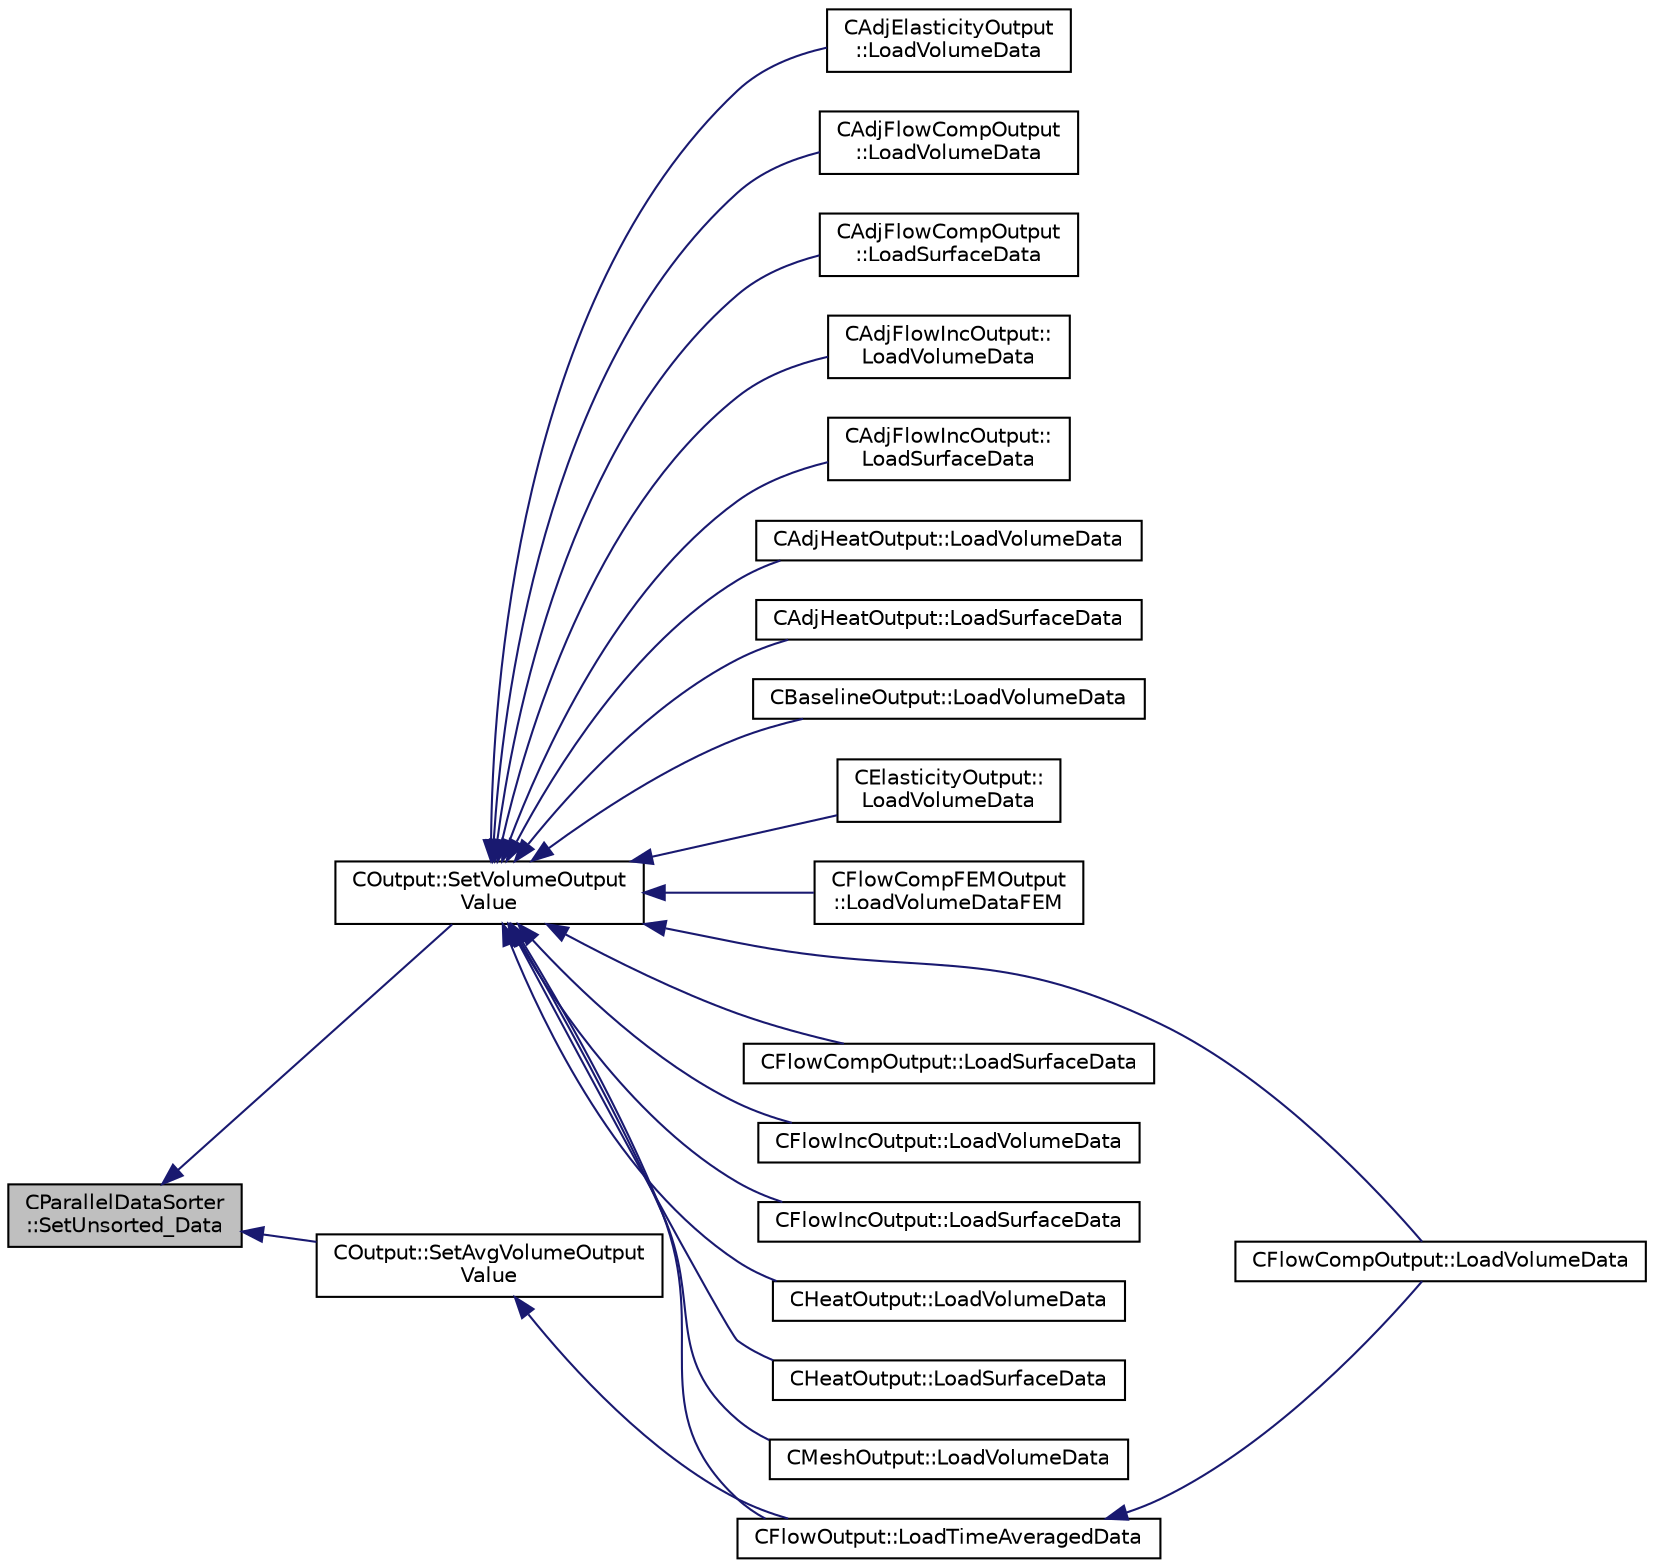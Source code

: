 digraph "CParallelDataSorter::SetUnsorted_Data"
{
  edge [fontname="Helvetica",fontsize="10",labelfontname="Helvetica",labelfontsize="10"];
  node [fontname="Helvetica",fontsize="10",shape=record];
  rankdir="LR";
  Node106 [label="CParallelDataSorter\l::SetUnsorted_Data",height=0.2,width=0.4,color="black", fillcolor="grey75", style="filled", fontcolor="black"];
  Node106 -> Node107 [dir="back",color="midnightblue",fontsize="10",style="solid",fontname="Helvetica"];
  Node107 [label="COutput::SetVolumeOutput\lValue",height=0.2,width=0.4,color="black", fillcolor="white", style="filled",URL="$class_c_output.html#a4a1f51fb07438c871f3f2d6c21daf9c6",tooltip="Set the value of a volume output field. "];
  Node107 -> Node108 [dir="back",color="midnightblue",fontsize="10",style="solid",fontname="Helvetica"];
  Node108 [label="CAdjElasticityOutput\l::LoadVolumeData",height=0.2,width=0.4,color="black", fillcolor="white", style="filled",URL="$class_c_adj_elasticity_output.html#adbddd1f4a0a52e6c2e6d31ab84861c96",tooltip="Set the values of the volume output fields for a point. "];
  Node107 -> Node109 [dir="back",color="midnightblue",fontsize="10",style="solid",fontname="Helvetica"];
  Node109 [label="CAdjFlowCompOutput\l::LoadVolumeData",height=0.2,width=0.4,color="black", fillcolor="white", style="filled",URL="$class_c_adj_flow_comp_output.html#af9dae5d732938078bdea138bde373293",tooltip="Set the values of the volume output fields for a point. "];
  Node107 -> Node110 [dir="back",color="midnightblue",fontsize="10",style="solid",fontname="Helvetica"];
  Node110 [label="CAdjFlowCompOutput\l::LoadSurfaceData",height=0.2,width=0.4,color="black", fillcolor="white", style="filled",URL="$class_c_adj_flow_comp_output.html#adf654f0f8fd91c783c41be94f1273174",tooltip="Set the values of the volume output fields for a surface point. "];
  Node107 -> Node111 [dir="back",color="midnightblue",fontsize="10",style="solid",fontname="Helvetica"];
  Node111 [label="CAdjFlowIncOutput::\lLoadVolumeData",height=0.2,width=0.4,color="black", fillcolor="white", style="filled",URL="$class_c_adj_flow_inc_output.html#ab5f6dd5188bd1d48f03b17c550d98898",tooltip="Set the values of the volume output fields for a point. "];
  Node107 -> Node112 [dir="back",color="midnightblue",fontsize="10",style="solid",fontname="Helvetica"];
  Node112 [label="CAdjFlowIncOutput::\lLoadSurfaceData",height=0.2,width=0.4,color="black", fillcolor="white", style="filled",URL="$class_c_adj_flow_inc_output.html#aeb92d8f6efc6f0f8c5a536df383161a5",tooltip="Set the values of the volume output fields for a surface point. "];
  Node107 -> Node113 [dir="back",color="midnightblue",fontsize="10",style="solid",fontname="Helvetica"];
  Node113 [label="CAdjHeatOutput::LoadVolumeData",height=0.2,width=0.4,color="black", fillcolor="white", style="filled",URL="$class_c_adj_heat_output.html#a9b64b0f5e1efdcf6c8b9cf88bd6be0ee",tooltip="Set the values of the volume output fields for a point. "];
  Node107 -> Node114 [dir="back",color="midnightblue",fontsize="10",style="solid",fontname="Helvetica"];
  Node114 [label="CAdjHeatOutput::LoadSurfaceData",height=0.2,width=0.4,color="black", fillcolor="white", style="filled",URL="$class_c_adj_heat_output.html#ab79a923c99aa1167d116fb4b8d4952d0",tooltip="Set the values of the volume output fields for a surface point. "];
  Node107 -> Node115 [dir="back",color="midnightblue",fontsize="10",style="solid",fontname="Helvetica"];
  Node115 [label="CBaselineOutput::LoadVolumeData",height=0.2,width=0.4,color="black", fillcolor="white", style="filled",URL="$class_c_baseline_output.html#a9a564f7ef6d7a1756423dd8a4320a004",tooltip="Set the values of the volume output fields for a point. "];
  Node107 -> Node116 [dir="back",color="midnightblue",fontsize="10",style="solid",fontname="Helvetica"];
  Node116 [label="CElasticityOutput::\lLoadVolumeData",height=0.2,width=0.4,color="black", fillcolor="white", style="filled",URL="$class_c_elasticity_output.html#ab828cb305a9dfee66765b1226b45edfc",tooltip="Set the values of the volume output fields for a point. "];
  Node107 -> Node117 [dir="back",color="midnightblue",fontsize="10",style="solid",fontname="Helvetica"];
  Node117 [label="CFlowCompFEMOutput\l::LoadVolumeDataFEM",height=0.2,width=0.4,color="black", fillcolor="white", style="filled",URL="$class_c_flow_comp_f_e_m_output.html#ab3512aede5c10673392abc7e7a56d149",tooltip="Set the values of the volume output fields for a point. "];
  Node107 -> Node118 [dir="back",color="midnightblue",fontsize="10",style="solid",fontname="Helvetica"];
  Node118 [label="CFlowCompOutput::LoadVolumeData",height=0.2,width=0.4,color="black", fillcolor="white", style="filled",URL="$class_c_flow_comp_output.html#a4dbb2657e6ea72800af13ddf08789276",tooltip="Set the values of the volume output fields for a point. "];
  Node107 -> Node119 [dir="back",color="midnightblue",fontsize="10",style="solid",fontname="Helvetica"];
  Node119 [label="CFlowCompOutput::LoadSurfaceData",height=0.2,width=0.4,color="black", fillcolor="white", style="filled",URL="$class_c_flow_comp_output.html#a4a4a26865e256284890b197549819865",tooltip="Set the values of the volume output fields for a surface point. "];
  Node107 -> Node120 [dir="back",color="midnightblue",fontsize="10",style="solid",fontname="Helvetica"];
  Node120 [label="CFlowIncOutput::LoadVolumeData",height=0.2,width=0.4,color="black", fillcolor="white", style="filled",URL="$class_c_flow_inc_output.html#a72e2584bbcbcf7e3a94dae5344953f08",tooltip="Set the values of the volume output fields for a point. "];
  Node107 -> Node121 [dir="back",color="midnightblue",fontsize="10",style="solid",fontname="Helvetica"];
  Node121 [label="CFlowIncOutput::LoadSurfaceData",height=0.2,width=0.4,color="black", fillcolor="white", style="filled",URL="$class_c_flow_inc_output.html#ac7ffb17913e4664171f416ad11b4cb3f",tooltip="Set the values of the volume output fields for a surface point. "];
  Node107 -> Node122 [dir="back",color="midnightblue",fontsize="10",style="solid",fontname="Helvetica"];
  Node122 [label="CFlowOutput::LoadTimeAveragedData",height=0.2,width=0.4,color="black", fillcolor="white", style="filled",URL="$class_c_flow_output.html#a06e1e2ea379be0a263729736b2108d7c",tooltip="Load the time averaged output fields. "];
  Node122 -> Node118 [dir="back",color="midnightblue",fontsize="10",style="solid",fontname="Helvetica"];
  Node107 -> Node123 [dir="back",color="midnightblue",fontsize="10",style="solid",fontname="Helvetica"];
  Node123 [label="CHeatOutput::LoadVolumeData",height=0.2,width=0.4,color="black", fillcolor="white", style="filled",URL="$class_c_heat_output.html#af768a80cffb052341a2168db77bca7f7",tooltip="Set the values of the volume output fields for a point. "];
  Node107 -> Node124 [dir="back",color="midnightblue",fontsize="10",style="solid",fontname="Helvetica"];
  Node124 [label="CHeatOutput::LoadSurfaceData",height=0.2,width=0.4,color="black", fillcolor="white", style="filled",URL="$class_c_heat_output.html#a9c6200a2d15481bdbb204aef9a7572b4",tooltip="LoadSurfaceData. "];
  Node107 -> Node125 [dir="back",color="midnightblue",fontsize="10",style="solid",fontname="Helvetica"];
  Node125 [label="CMeshOutput::LoadVolumeData",height=0.2,width=0.4,color="black", fillcolor="white", style="filled",URL="$class_c_mesh_output.html#a3b4dee3349084421a124b868013bdba3",tooltip="Set the values of the volume output fields for a point. "];
  Node106 -> Node126 [dir="back",color="midnightblue",fontsize="10",style="solid",fontname="Helvetica"];
  Node126 [label="COutput::SetAvgVolumeOutput\lValue",height=0.2,width=0.4,color="black", fillcolor="white", style="filled",URL="$class_c_output.html#a8c931a3df4039f6aaf1af740adde9a3f",tooltip="Set the value of a volume output field. "];
  Node126 -> Node122 [dir="back",color="midnightblue",fontsize="10",style="solid",fontname="Helvetica"];
}

